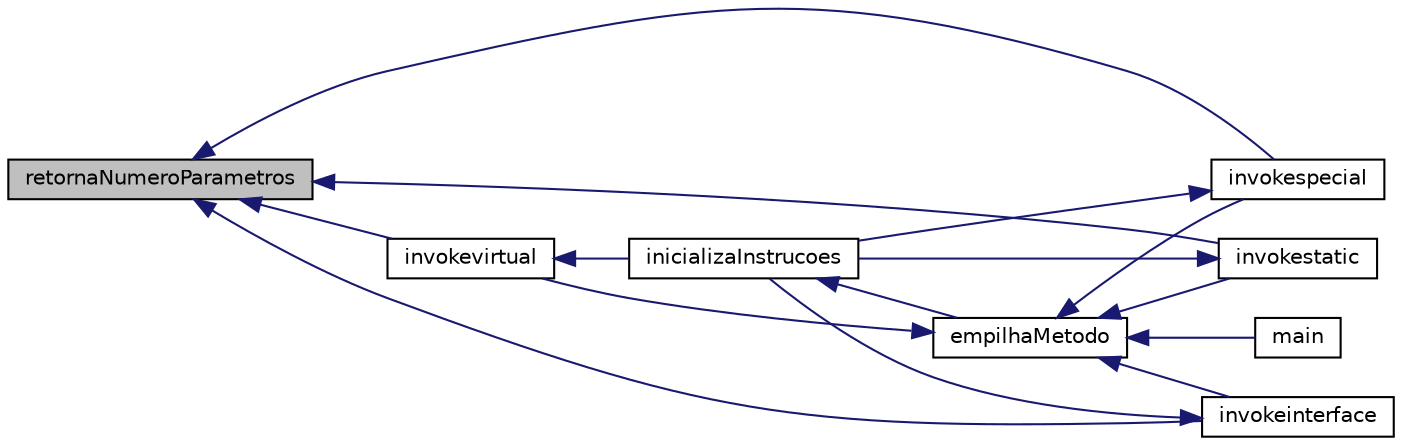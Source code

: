 digraph "retornaNumeroParametros"
{
 // INTERACTIVE_SVG=YES
  edge [fontname="Helvetica",fontsize="10",labelfontname="Helvetica",labelfontsize="10"];
  node [fontname="Helvetica",fontsize="10",shape=record];
  rankdir="LR";
  Node313 [label="retornaNumeroParametros",height=0.2,width=0.4,color="black", fillcolor="grey75", style="filled", fontcolor="black"];
  Node313 -> Node314 [dir="back",color="midnightblue",fontsize="10",style="solid"];
  Node314 [label="invokevirtual",height=0.2,width=0.4,color="black", fillcolor="white", style="filled",URL="$instrucao_8h.html#a78801a57dd7317b58754d741e22607a7"];
  Node314 -> Node315 [dir="back",color="midnightblue",fontsize="10",style="solid"];
  Node315 [label="inicializaInstrucoes",height=0.2,width=0.4,color="black", fillcolor="white", style="filled",URL="$instrucao_8h.html#a308f4b87fb42ab5a62790c0127003ebe"];
  Node315 -> Node316 [dir="back",color="midnightblue",fontsize="10",style="solid"];
  Node316 [label="empilhaMetodo",height=0.2,width=0.4,color="black", fillcolor="white", style="filled",URL="$metodo_8h.html#a68acc5b3f2238f62b7d0ee50964183c1"];
  Node316 -> Node314 [dir="back",color="midnightblue",fontsize="10",style="solid"];
  Node316 -> Node317 [dir="back",color="midnightblue",fontsize="10",style="solid"];
  Node317 [label="invokespecial",height=0.2,width=0.4,color="black", fillcolor="white", style="filled",URL="$instrucao_8h.html#aea396d65920fd2046b81c2b5742f8fc2"];
  Node317 -> Node315 [dir="back",color="midnightblue",fontsize="10",style="solid"];
  Node316 -> Node318 [dir="back",color="midnightblue",fontsize="10",style="solid"];
  Node318 [label="invokestatic",height=0.2,width=0.4,color="black", fillcolor="white", style="filled",URL="$instrucao_8h.html#a99b74fdcaa5d59615718fc49f4cb1bf2"];
  Node318 -> Node315 [dir="back",color="midnightblue",fontsize="10",style="solid"];
  Node316 -> Node319 [dir="back",color="midnightblue",fontsize="10",style="solid"];
  Node319 [label="invokeinterface",height=0.2,width=0.4,color="black", fillcolor="white", style="filled",URL="$instrucao_8h.html#a04465c61aa4c123ce79dc562244e7af8"];
  Node319 -> Node315 [dir="back",color="midnightblue",fontsize="10",style="solid"];
  Node316 -> Node320 [dir="back",color="midnightblue",fontsize="10",style="solid"];
  Node320 [label="main",height=0.2,width=0.4,color="black", fillcolor="white", style="filled",URL="$main_8c.html#a0ddf1224851353fc92bfbff6f499fa97"];
  Node313 -> Node317 [dir="back",color="midnightblue",fontsize="10",style="solid"];
  Node313 -> Node318 [dir="back",color="midnightblue",fontsize="10",style="solid"];
  Node313 -> Node319 [dir="back",color="midnightblue",fontsize="10",style="solid"];
}
